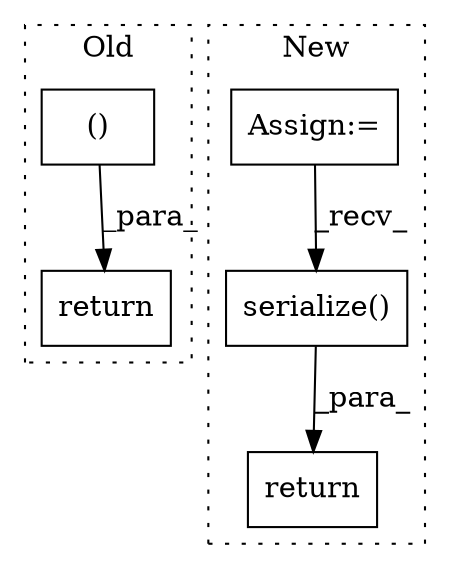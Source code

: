 digraph G {
subgraph cluster0 {
1 [label="return" a="93" s="4520" l="7" shape="box"];
5 [label="()" a="54" s="4531" l="20" shape="box"];
label = "Old";
style="dotted";
}
subgraph cluster1 {
2 [label="serialize()" a="75" s="5468" l="16" shape="box"];
3 [label="Assign:=" a="68" s="5207" l="3" shape="box"];
4 [label="return" a="93" s="5461" l="7" shape="box"];
label = "New";
style="dotted";
}
2 -> 4 [label="_para_"];
3 -> 2 [label="_recv_"];
5 -> 1 [label="_para_"];
}